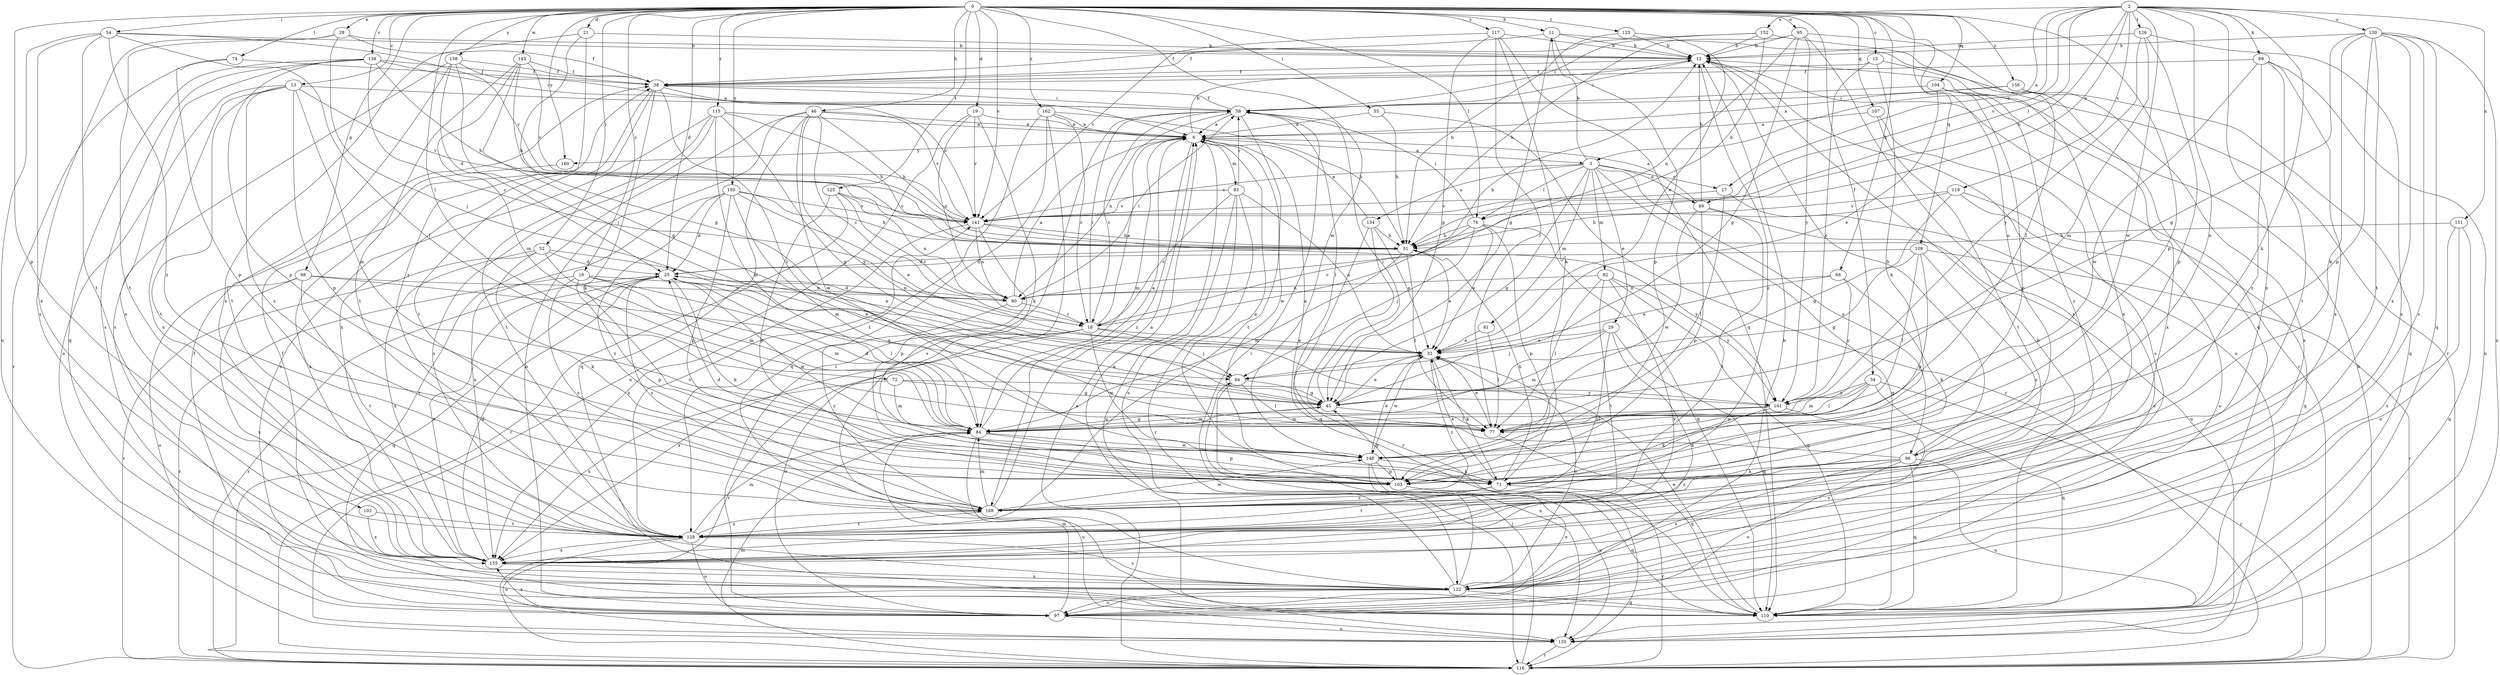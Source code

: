 strict digraph  {
0;
2;
3;
6;
11;
12;
13;
15;
16;
17;
18;
19;
21;
25;
28;
29;
32;
34;
38;
45;
46;
51;
52;
54;
55;
58;
64;
68;
69;
71;
72;
74;
76;
77;
81;
82;
83;
84;
89;
90;
95;
96;
97;
98;
102;
103;
104;
107;
108;
110;
115;
116;
117;
119;
122;
123;
125;
126;
128;
130;
134;
135;
138;
141;
143;
148;
150;
151;
152;
155;
156;
158;
160;
161;
162;
168;
0 -> 11  [label=b];
0 -> 13  [label=c];
0 -> 15  [label=c];
0 -> 16  [label=c];
0 -> 19  [label=d];
0 -> 21  [label=d];
0 -> 25  [label=d];
0 -> 28  [label=e];
0 -> 34  [label=f];
0 -> 46  [label=h];
0 -> 52  [label=i];
0 -> 54  [label=i];
0 -> 55  [label=i];
0 -> 68  [label=k];
0 -> 72  [label=l];
0 -> 74  [label=l];
0 -> 76  [label=l];
0 -> 95  [label=o];
0 -> 96  [label=o];
0 -> 98  [label=p];
0 -> 102  [label=p];
0 -> 103  [label=p];
0 -> 104  [label=q];
0 -> 107  [label=q];
0 -> 108  [label=q];
0 -> 115  [label=r];
0 -> 117  [label=s];
0 -> 123  [label=t];
0 -> 125  [label=t];
0 -> 138  [label=v];
0 -> 141  [label=v];
0 -> 143  [label=w];
0 -> 148  [label=w];
0 -> 150  [label=x];
0 -> 156  [label=y];
0 -> 158  [label=y];
0 -> 160  [label=y];
0 -> 162  [label=z];
2 -> 3  [label=a];
2 -> 17  [label=c];
2 -> 51  [label=h];
2 -> 69  [label=k];
2 -> 71  [label=k];
2 -> 76  [label=l];
2 -> 89  [label=n];
2 -> 96  [label=o];
2 -> 119  [label=s];
2 -> 126  [label=t];
2 -> 130  [label=u];
2 -> 141  [label=v];
2 -> 148  [label=w];
2 -> 151  [label=x];
2 -> 152  [label=x];
2 -> 155  [label=x];
3 -> 11  [label=b];
3 -> 17  [label=c];
3 -> 29  [label=e];
3 -> 45  [label=g];
3 -> 76  [label=l];
3 -> 81  [label=m];
3 -> 82  [label=m];
3 -> 89  [label=n];
3 -> 96  [label=o];
3 -> 110  [label=q];
3 -> 134  [label=u];
3 -> 141  [label=v];
6 -> 3  [label=a];
6 -> 12  [label=b];
6 -> 83  [label=m];
6 -> 84  [label=m];
6 -> 148  [label=w];
6 -> 160  [label=y];
6 -> 168  [label=z];
11 -> 12  [label=b];
11 -> 38  [label=f];
11 -> 45  [label=g];
11 -> 103  [label=p];
11 -> 116  [label=r];
12 -> 38  [label=f];
12 -> 58  [label=i];
12 -> 116  [label=r];
12 -> 135  [label=u];
12 -> 168  [label=z];
13 -> 58  [label=i];
13 -> 84  [label=m];
13 -> 97  [label=o];
13 -> 103  [label=p];
13 -> 128  [label=t];
13 -> 141  [label=v];
13 -> 155  [label=x];
13 -> 168  [label=z];
15 -> 38  [label=f];
15 -> 71  [label=k];
15 -> 155  [label=x];
15 -> 161  [label=y];
16 -> 77  [label=l];
16 -> 84  [label=m];
16 -> 90  [label=n];
16 -> 103  [label=p];
16 -> 116  [label=r];
16 -> 168  [label=z];
17 -> 77  [label=l];
17 -> 97  [label=o];
17 -> 141  [label=v];
18 -> 6  [label=a];
18 -> 12  [label=b];
18 -> 32  [label=e];
18 -> 58  [label=i];
18 -> 64  [label=j];
18 -> 97  [label=o];
18 -> 116  [label=r];
18 -> 148  [label=w];
18 -> 155  [label=x];
19 -> 6  [label=a];
19 -> 71  [label=k];
19 -> 90  [label=n];
19 -> 135  [label=u];
19 -> 141  [label=v];
21 -> 12  [label=b];
21 -> 45  [label=g];
21 -> 155  [label=x];
21 -> 168  [label=z];
25 -> 32  [label=e];
25 -> 71  [label=k];
25 -> 90  [label=n];
25 -> 110  [label=q];
25 -> 116  [label=r];
25 -> 148  [label=w];
25 -> 155  [label=x];
25 -> 168  [label=z];
28 -> 12  [label=b];
28 -> 38  [label=f];
28 -> 64  [label=j];
28 -> 122  [label=s];
28 -> 128  [label=t];
29 -> 32  [label=e];
29 -> 64  [label=j];
29 -> 84  [label=m];
29 -> 110  [label=q];
29 -> 155  [label=x];
29 -> 168  [label=z];
32 -> 64  [label=j];
32 -> 71  [label=k];
32 -> 148  [label=w];
32 -> 168  [label=z];
34 -> 77  [label=l];
34 -> 84  [label=m];
34 -> 110  [label=q];
34 -> 116  [label=r];
34 -> 148  [label=w];
34 -> 161  [label=y];
38 -> 58  [label=i];
38 -> 71  [label=k];
38 -> 77  [label=l];
38 -> 128  [label=t];
38 -> 141  [label=v];
38 -> 155  [label=x];
45 -> 32  [label=e];
45 -> 58  [label=i];
45 -> 77  [label=l];
45 -> 84  [label=m];
46 -> 6  [label=a];
46 -> 18  [label=c];
46 -> 51  [label=h];
46 -> 97  [label=o];
46 -> 110  [label=q];
46 -> 116  [label=r];
46 -> 141  [label=v];
46 -> 148  [label=w];
46 -> 161  [label=y];
51 -> 25  [label=d];
51 -> 32  [label=e];
51 -> 77  [label=l];
51 -> 84  [label=m];
52 -> 25  [label=d];
52 -> 32  [label=e];
52 -> 71  [label=k];
52 -> 84  [label=m];
52 -> 116  [label=r];
52 -> 155  [label=x];
54 -> 12  [label=b];
54 -> 77  [label=l];
54 -> 128  [label=t];
54 -> 135  [label=u];
54 -> 141  [label=v];
54 -> 155  [label=x];
54 -> 168  [label=z];
55 -> 6  [label=a];
55 -> 51  [label=h];
55 -> 116  [label=r];
58 -> 6  [label=a];
58 -> 18  [label=c];
58 -> 38  [label=f];
58 -> 77  [label=l];
58 -> 90  [label=n];
58 -> 128  [label=t];
64 -> 45  [label=g];
64 -> 77  [label=l];
64 -> 135  [label=u];
68 -> 32  [label=e];
68 -> 71  [label=k];
68 -> 90  [label=n];
68 -> 161  [label=y];
69 -> 38  [label=f];
69 -> 128  [label=t];
69 -> 135  [label=u];
69 -> 148  [label=w];
69 -> 155  [label=x];
69 -> 168  [label=z];
71 -> 25  [label=d];
71 -> 32  [label=e];
71 -> 51  [label=h];
71 -> 116  [label=r];
71 -> 128  [label=t];
71 -> 168  [label=z];
72 -> 45  [label=g];
72 -> 84  [label=m];
72 -> 155  [label=x];
72 -> 161  [label=y];
74 -> 38  [label=f];
74 -> 103  [label=p];
74 -> 116  [label=r];
76 -> 18  [label=c];
76 -> 32  [label=e];
76 -> 51  [label=h];
76 -> 58  [label=i];
76 -> 64  [label=j];
76 -> 103  [label=p];
76 -> 110  [label=q];
77 -> 32  [label=e];
77 -> 110  [label=q];
81 -> 32  [label=e];
81 -> 77  [label=l];
82 -> 77  [label=l];
82 -> 90  [label=n];
82 -> 110  [label=q];
82 -> 128  [label=t];
82 -> 155  [label=x];
82 -> 161  [label=y];
83 -> 18  [label=c];
83 -> 32  [label=e];
83 -> 58  [label=i];
83 -> 116  [label=r];
83 -> 122  [label=s];
83 -> 135  [label=u];
83 -> 141  [label=v];
84 -> 6  [label=a];
84 -> 25  [label=d];
84 -> 45  [label=g];
84 -> 103  [label=p];
84 -> 135  [label=u];
84 -> 148  [label=w];
89 -> 6  [label=a];
89 -> 12  [label=b];
89 -> 103  [label=p];
89 -> 128  [label=t];
89 -> 135  [label=u];
89 -> 148  [label=w];
90 -> 6  [label=a];
90 -> 18  [label=c];
90 -> 25  [label=d];
90 -> 58  [label=i];
90 -> 168  [label=z];
95 -> 12  [label=b];
95 -> 45  [label=g];
95 -> 51  [label=h];
95 -> 90  [label=n];
95 -> 110  [label=q];
95 -> 122  [label=s];
95 -> 161  [label=y];
96 -> 6  [label=a];
96 -> 12  [label=b];
96 -> 71  [label=k];
96 -> 97  [label=o];
96 -> 110  [label=q];
96 -> 122  [label=s];
96 -> 135  [label=u];
96 -> 168  [label=z];
97 -> 12  [label=b];
97 -> 38  [label=f];
97 -> 58  [label=i];
97 -> 84  [label=m];
97 -> 135  [label=u];
97 -> 155  [label=x];
98 -> 45  [label=g];
98 -> 90  [label=n];
98 -> 97  [label=o];
98 -> 122  [label=s];
98 -> 128  [label=t];
102 -> 128  [label=t];
102 -> 155  [label=x];
103 -> 6  [label=a];
103 -> 45  [label=g];
103 -> 110  [label=q];
104 -> 32  [label=e];
104 -> 58  [label=i];
104 -> 103  [label=p];
104 -> 155  [label=x];
104 -> 168  [label=z];
107 -> 6  [label=a];
107 -> 122  [label=s];
107 -> 128  [label=t];
108 -> 25  [label=d];
108 -> 45  [label=g];
108 -> 77  [label=l];
108 -> 103  [label=p];
108 -> 116  [label=r];
108 -> 168  [label=z];
110 -> 12  [label=b];
110 -> 32  [label=e];
110 -> 38  [label=f];
115 -> 6  [label=a];
115 -> 45  [label=g];
115 -> 51  [label=h];
115 -> 84  [label=m];
115 -> 97  [label=o];
115 -> 122  [label=s];
115 -> 128  [label=t];
116 -> 6  [label=a];
116 -> 12  [label=b];
116 -> 64  [label=j];
116 -> 84  [label=m];
117 -> 12  [label=b];
117 -> 45  [label=g];
117 -> 71  [label=k];
117 -> 77  [label=l];
117 -> 110  [label=q];
117 -> 141  [label=v];
119 -> 45  [label=g];
119 -> 51  [label=h];
119 -> 97  [label=o];
119 -> 110  [label=q];
119 -> 141  [label=v];
122 -> 6  [label=a];
122 -> 32  [label=e];
122 -> 58  [label=i];
122 -> 97  [label=o];
122 -> 110  [label=q];
123 -> 12  [label=b];
123 -> 32  [label=e];
123 -> 51  [label=h];
125 -> 18  [label=c];
125 -> 90  [label=n];
125 -> 103  [label=p];
125 -> 116  [label=r];
125 -> 141  [label=v];
126 -> 12  [label=b];
126 -> 84  [label=m];
126 -> 103  [label=p];
126 -> 122  [label=s];
126 -> 161  [label=y];
128 -> 84  [label=m];
128 -> 97  [label=o];
128 -> 122  [label=s];
128 -> 135  [label=u];
128 -> 141  [label=v];
128 -> 155  [label=x];
128 -> 168  [label=z];
130 -> 12  [label=b];
130 -> 45  [label=g];
130 -> 71  [label=k];
130 -> 103  [label=p];
130 -> 110  [label=q];
130 -> 122  [label=s];
130 -> 128  [label=t];
130 -> 135  [label=u];
130 -> 155  [label=x];
134 -> 6  [label=a];
134 -> 32  [label=e];
134 -> 51  [label=h];
134 -> 110  [label=q];
134 -> 116  [label=r];
135 -> 116  [label=r];
138 -> 18  [label=c];
138 -> 38  [label=f];
138 -> 51  [label=h];
138 -> 58  [label=i];
138 -> 103  [label=p];
138 -> 110  [label=q];
138 -> 122  [label=s];
138 -> 155  [label=x];
141 -> 51  [label=h];
141 -> 90  [label=n];
141 -> 103  [label=p];
141 -> 155  [label=x];
141 -> 161  [label=y];
143 -> 38  [label=f];
143 -> 45  [label=g];
143 -> 51  [label=h];
143 -> 84  [label=m];
143 -> 128  [label=t];
143 -> 141  [label=v];
148 -> 32  [label=e];
148 -> 71  [label=k];
148 -> 97  [label=o];
148 -> 103  [label=p];
148 -> 135  [label=u];
150 -> 25  [label=d];
150 -> 32  [label=e];
150 -> 51  [label=h];
150 -> 84  [label=m];
150 -> 103  [label=p];
150 -> 141  [label=v];
150 -> 155  [label=x];
150 -> 168  [label=z];
151 -> 51  [label=h];
151 -> 97  [label=o];
151 -> 110  [label=q];
151 -> 122  [label=s];
152 -> 12  [label=b];
152 -> 38  [label=f];
152 -> 51  [label=h];
152 -> 58  [label=i];
152 -> 77  [label=l];
155 -> 25  [label=d];
155 -> 122  [label=s];
156 -> 6  [label=a];
156 -> 58  [label=i];
156 -> 110  [label=q];
156 -> 122  [label=s];
158 -> 6  [label=a];
158 -> 25  [label=d];
158 -> 38  [label=f];
158 -> 64  [label=j];
158 -> 122  [label=s];
158 -> 128  [label=t];
160 -> 155  [label=x];
161 -> 71  [label=k];
161 -> 77  [label=l];
161 -> 84  [label=m];
161 -> 122  [label=s];
162 -> 6  [label=a];
162 -> 18  [label=c];
162 -> 51  [label=h];
162 -> 110  [label=q];
162 -> 122  [label=s];
162 -> 128  [label=t];
168 -> 6  [label=a];
168 -> 84  [label=m];
168 -> 128  [label=t];
168 -> 148  [label=w];
}
